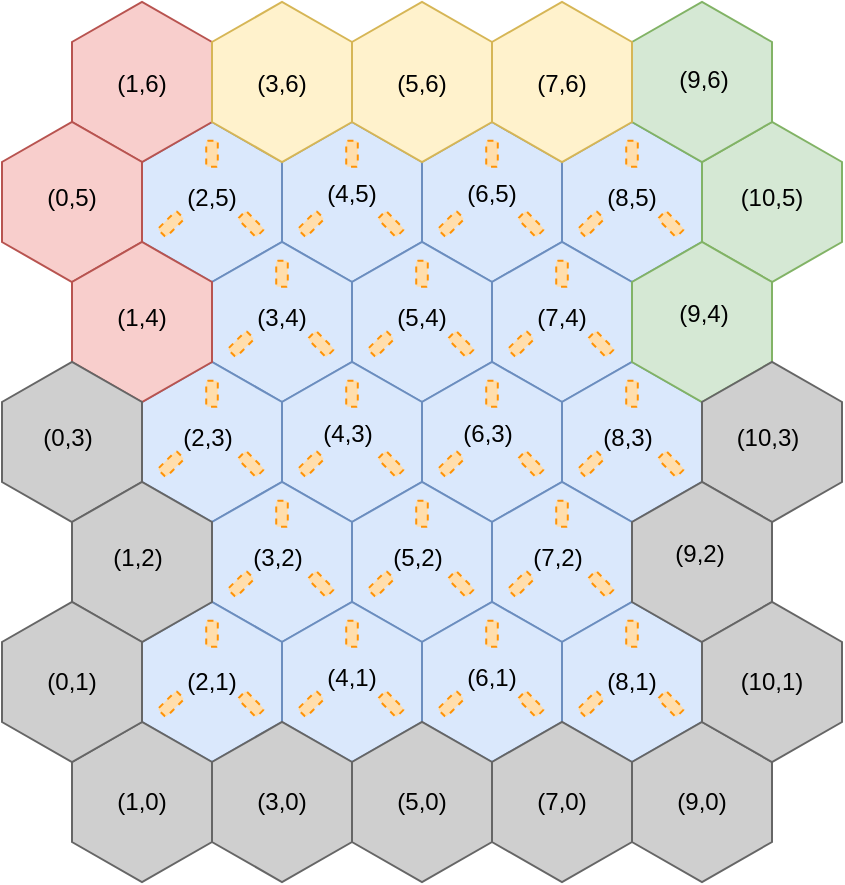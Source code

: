 <mxfile version="13.7.1" type="device"><diagram id="R4CaVhDqVrZ9xm3CPRki" name="Page-1"><mxGraphModel dx="2062" dy="1105" grid="1" gridSize="1" guides="1" tooltips="1" connect="1" arrows="1" fold="1" page="0" pageScale="1" pageWidth="850" pageHeight="1100" background="none" math="0" shadow="0"><root><mxCell id="0"/><mxCell id="yqmEuHCOolkLExOip4GS-48" value="Untitled Layer" style="" parent="0"/><mxCell id="yqmEuHCOolkLExOip4GS-106" value="" style="shape=hexagon;perimeter=hexagonPerimeter2;whiteSpace=wrap;html=1;fixedSize=1;rotation=-90;fillColor=#dae8fc;strokeColor=#6c8ebf;" parent="yqmEuHCOolkLExOip4GS-48" vertex="1"><mxGeometry x="260" y="360" width="80" height="70" as="geometry"/></mxCell><mxCell id="yqmEuHCOolkLExOip4GS-110" value="" style="rounded=1;whiteSpace=wrap;html=1;rotation=45;strokeColor=#FF9305;fillColor=#FFDEAD;dashed=1;" parent="yqmEuHCOolkLExOip4GS-48" vertex="1"><mxGeometry x="313" y="403.12" width="13" height="5.77" as="geometry"/></mxCell><mxCell id="yqmEuHCOolkLExOip4GS-113" value="" style="rounded=1;whiteSpace=wrap;html=1;rotation=90;strokeColor=#FF9305;fillColor=#FFDEAD;dashed=1;" parent="yqmEuHCOolkLExOip4GS-48" vertex="1"><mxGeometry x="293.5" y="368" width="13" height="5.77" as="geometry"/></mxCell><mxCell id="yqmEuHCOolkLExOip4GS-114" value="" style="rounded=1;whiteSpace=wrap;html=1;rotation=-45;strokeColor=#FF9305;fillColor=#FFDEAD;dashed=1;" parent="yqmEuHCOolkLExOip4GS-48" vertex="1"><mxGeometry x="273" y="403.12" width="13" height="5.77" as="geometry"/></mxCell><mxCell id="yqmEuHCOolkLExOip4GS-115" value="" style="shape=hexagon;perimeter=hexagonPerimeter2;whiteSpace=wrap;html=1;fixedSize=1;rotation=-90;fillColor=#dae8fc;strokeColor=#6c8ebf;" parent="yqmEuHCOolkLExOip4GS-48" vertex="1"><mxGeometry x="330" y="360" width="80" height="70" as="geometry"/></mxCell><mxCell id="yqmEuHCOolkLExOip4GS-116" value="" style="rounded=1;whiteSpace=wrap;html=1;rotation=45;strokeColor=#FF9305;fillColor=#FFDEAD;dashed=1;" parent="yqmEuHCOolkLExOip4GS-48" vertex="1"><mxGeometry x="383" y="403.12" width="13" height="5.77" as="geometry"/></mxCell><mxCell id="yqmEuHCOolkLExOip4GS-117" value="" style="rounded=1;whiteSpace=wrap;html=1;rotation=90;strokeColor=#FF9305;fillColor=#FFDEAD;dashed=1;" parent="yqmEuHCOolkLExOip4GS-48" vertex="1"><mxGeometry x="363.5" y="368" width="13" height="5.77" as="geometry"/></mxCell><mxCell id="yqmEuHCOolkLExOip4GS-118" value="" style="rounded=1;whiteSpace=wrap;html=1;rotation=-45;strokeColor=#FF9305;fillColor=#FFDEAD;dashed=1;" parent="yqmEuHCOolkLExOip4GS-48" vertex="1"><mxGeometry x="343" y="403.12" width="13" height="5.77" as="geometry"/></mxCell><mxCell id="yqmEuHCOolkLExOip4GS-119" value="" style="shape=hexagon;perimeter=hexagonPerimeter2;whiteSpace=wrap;html=1;fixedSize=1;rotation=-90;fillColor=#dae8fc;strokeColor=#6c8ebf;" parent="yqmEuHCOolkLExOip4GS-48" vertex="1"><mxGeometry x="400" y="360" width="80" height="70" as="geometry"/></mxCell><mxCell id="yqmEuHCOolkLExOip4GS-120" value="" style="rounded=1;whiteSpace=wrap;html=1;rotation=45;strokeColor=#FF9305;fillColor=#FFDEAD;dashed=1;" parent="yqmEuHCOolkLExOip4GS-48" vertex="1"><mxGeometry x="453" y="403.12" width="13" height="5.77" as="geometry"/></mxCell><mxCell id="yqmEuHCOolkLExOip4GS-121" value="" style="rounded=1;whiteSpace=wrap;html=1;rotation=90;strokeColor=#FF9305;fillColor=#FFDEAD;dashed=1;" parent="yqmEuHCOolkLExOip4GS-48" vertex="1"><mxGeometry x="433.5" y="368" width="13" height="5.77" as="geometry"/></mxCell><mxCell id="yqmEuHCOolkLExOip4GS-122" value="" style="rounded=1;whiteSpace=wrap;html=1;rotation=-45;strokeColor=#FF9305;fillColor=#FFDEAD;dashed=1;" parent="yqmEuHCOolkLExOip4GS-48" vertex="1"><mxGeometry x="413" y="403.12" width="13" height="5.77" as="geometry"/></mxCell><mxCell id="yqmEuHCOolkLExOip4GS-123" value="" style="shape=hexagon;perimeter=hexagonPerimeter2;whiteSpace=wrap;html=1;fixedSize=1;rotation=-90;fillColor=#dae8fc;strokeColor=#6c8ebf;" parent="yqmEuHCOolkLExOip4GS-48" vertex="1"><mxGeometry x="470" y="360" width="80" height="70" as="geometry"/></mxCell><mxCell id="yqmEuHCOolkLExOip4GS-124" value="" style="rounded=1;whiteSpace=wrap;html=1;rotation=45;strokeColor=#FF9305;fillColor=#FFDEAD;dashed=1;" parent="yqmEuHCOolkLExOip4GS-48" vertex="1"><mxGeometry x="523" y="403.12" width="13" height="5.77" as="geometry"/></mxCell><mxCell id="yqmEuHCOolkLExOip4GS-125" value="" style="rounded=1;whiteSpace=wrap;html=1;rotation=90;strokeColor=#FF9305;fillColor=#FFDEAD;dashed=1;" parent="yqmEuHCOolkLExOip4GS-48" vertex="1"><mxGeometry x="503.5" y="368" width="13" height="5.77" as="geometry"/></mxCell><mxCell id="yqmEuHCOolkLExOip4GS-126" value="" style="rounded=1;whiteSpace=wrap;html=1;rotation=-45;strokeColor=#FF9305;fillColor=#FFDEAD;dashed=1;" parent="yqmEuHCOolkLExOip4GS-48" vertex="1"><mxGeometry x="483" y="403.12" width="13" height="5.77" as="geometry"/></mxCell><mxCell id="yqmEuHCOolkLExOip4GS-127" value="" style="shape=hexagon;perimeter=hexagonPerimeter2;whiteSpace=wrap;html=1;fixedSize=1;rotation=-90;fillColor=#dae8fc;strokeColor=#6c8ebf;" parent="yqmEuHCOolkLExOip4GS-48" vertex="1"><mxGeometry x="295" y="420" width="80" height="70" as="geometry"/></mxCell><mxCell id="yqmEuHCOolkLExOip4GS-128" value="" style="rounded=1;whiteSpace=wrap;html=1;rotation=45;strokeColor=#FF9305;fillColor=#FFDEAD;dashed=1;" parent="yqmEuHCOolkLExOip4GS-48" vertex="1"><mxGeometry x="348" y="463.12" width="13" height="5.77" as="geometry"/></mxCell><mxCell id="yqmEuHCOolkLExOip4GS-129" value="" style="rounded=1;whiteSpace=wrap;html=1;rotation=90;strokeColor=#FF9305;fillColor=#FFDEAD;dashed=1;" parent="yqmEuHCOolkLExOip4GS-48" vertex="1"><mxGeometry x="328.5" y="428" width="13" height="5.77" as="geometry"/></mxCell><mxCell id="yqmEuHCOolkLExOip4GS-130" value="" style="rounded=1;whiteSpace=wrap;html=1;rotation=-45;strokeColor=#FF9305;fillColor=#FFDEAD;dashed=1;" parent="yqmEuHCOolkLExOip4GS-48" vertex="1"><mxGeometry x="308" y="463.12" width="13" height="5.77" as="geometry"/></mxCell><mxCell id="yqmEuHCOolkLExOip4GS-131" value="" style="shape=hexagon;perimeter=hexagonPerimeter2;whiteSpace=wrap;html=1;fixedSize=1;rotation=-90;fillColor=#dae8fc;strokeColor=#6c8ebf;" parent="yqmEuHCOolkLExOip4GS-48" vertex="1"><mxGeometry x="365" y="420" width="80" height="70" as="geometry"/></mxCell><mxCell id="yqmEuHCOolkLExOip4GS-132" value="" style="rounded=1;whiteSpace=wrap;html=1;rotation=45;strokeColor=#FF9305;fillColor=#FFDEAD;dashed=1;" parent="yqmEuHCOolkLExOip4GS-48" vertex="1"><mxGeometry x="418" y="463.12" width="13" height="5.77" as="geometry"/></mxCell><mxCell id="yqmEuHCOolkLExOip4GS-133" value="" style="rounded=1;whiteSpace=wrap;html=1;rotation=90;strokeColor=#FF9305;fillColor=#FFDEAD;dashed=1;" parent="yqmEuHCOolkLExOip4GS-48" vertex="1"><mxGeometry x="398.5" y="428" width="13" height="5.77" as="geometry"/></mxCell><mxCell id="yqmEuHCOolkLExOip4GS-134" value="" style="rounded=1;whiteSpace=wrap;html=1;rotation=-45;strokeColor=#FF9305;fillColor=#FFDEAD;dashed=1;" parent="yqmEuHCOolkLExOip4GS-48" vertex="1"><mxGeometry x="378" y="463.12" width="13" height="5.77" as="geometry"/></mxCell><mxCell id="yqmEuHCOolkLExOip4GS-135" value="" style="shape=hexagon;perimeter=hexagonPerimeter2;whiteSpace=wrap;html=1;fixedSize=1;rotation=-90;fillColor=#dae8fc;strokeColor=#6c8ebf;" parent="yqmEuHCOolkLExOip4GS-48" vertex="1"><mxGeometry x="435" y="420" width="80" height="70" as="geometry"/></mxCell><mxCell id="yqmEuHCOolkLExOip4GS-136" value="" style="rounded=1;whiteSpace=wrap;html=1;rotation=45;strokeColor=#FF9305;fillColor=#FFDEAD;dashed=1;" parent="yqmEuHCOolkLExOip4GS-48" vertex="1"><mxGeometry x="488" y="463.12" width="13" height="5.77" as="geometry"/></mxCell><mxCell id="yqmEuHCOolkLExOip4GS-137" value="" style="rounded=1;whiteSpace=wrap;html=1;rotation=90;strokeColor=#FF9305;fillColor=#FFDEAD;dashed=1;" parent="yqmEuHCOolkLExOip4GS-48" vertex="1"><mxGeometry x="468.5" y="428" width="13" height="5.77" as="geometry"/></mxCell><mxCell id="yqmEuHCOolkLExOip4GS-138" value="" style="rounded=1;whiteSpace=wrap;html=1;rotation=-45;strokeColor=#FF9305;fillColor=#FFDEAD;dashed=1;" parent="yqmEuHCOolkLExOip4GS-48" vertex="1"><mxGeometry x="448" y="463.12" width="13" height="5.77" as="geometry"/></mxCell><mxCell id="yqmEuHCOolkLExOip4GS-139" value="" style="shape=hexagon;perimeter=hexagonPerimeter2;whiteSpace=wrap;html=1;fixedSize=1;rotation=-90;fillColor=#dae8fc;strokeColor=#6c8ebf;" parent="yqmEuHCOolkLExOip4GS-48" vertex="1"><mxGeometry x="260" y="480" width="80" height="70" as="geometry"/></mxCell><mxCell id="yqmEuHCOolkLExOip4GS-140" value="" style="rounded=1;whiteSpace=wrap;html=1;rotation=45;strokeColor=#FF9305;fillColor=#FFDEAD;dashed=1;" parent="yqmEuHCOolkLExOip4GS-48" vertex="1"><mxGeometry x="313" y="523.12" width="13" height="5.77" as="geometry"/></mxCell><mxCell id="yqmEuHCOolkLExOip4GS-141" value="" style="rounded=1;whiteSpace=wrap;html=1;rotation=90;strokeColor=#FF9305;fillColor=#FFDEAD;dashed=1;" parent="yqmEuHCOolkLExOip4GS-48" vertex="1"><mxGeometry x="293.5" y="488" width="13" height="5.77" as="geometry"/></mxCell><mxCell id="yqmEuHCOolkLExOip4GS-142" value="" style="rounded=1;whiteSpace=wrap;html=1;rotation=-45;strokeColor=#FF9305;fillColor=#FFDEAD;dashed=1;" parent="yqmEuHCOolkLExOip4GS-48" vertex="1"><mxGeometry x="273" y="523.12" width="13" height="5.77" as="geometry"/></mxCell><mxCell id="yqmEuHCOolkLExOip4GS-143" value="" style="shape=hexagon;perimeter=hexagonPerimeter2;whiteSpace=wrap;html=1;fixedSize=1;rotation=-90;fillColor=#dae8fc;strokeColor=#6c8ebf;" parent="yqmEuHCOolkLExOip4GS-48" vertex="1"><mxGeometry x="330" y="480" width="80" height="70" as="geometry"/></mxCell><mxCell id="yqmEuHCOolkLExOip4GS-144" value="" style="rounded=1;whiteSpace=wrap;html=1;rotation=45;strokeColor=#FF9305;fillColor=#FFDEAD;dashed=1;" parent="yqmEuHCOolkLExOip4GS-48" vertex="1"><mxGeometry x="383" y="523.12" width="13" height="5.77" as="geometry"/></mxCell><mxCell id="yqmEuHCOolkLExOip4GS-145" value="" style="rounded=1;whiteSpace=wrap;html=1;rotation=90;strokeColor=#FF9305;fillColor=#FFDEAD;dashed=1;" parent="yqmEuHCOolkLExOip4GS-48" vertex="1"><mxGeometry x="363.5" y="488" width="13" height="5.77" as="geometry"/></mxCell><mxCell id="yqmEuHCOolkLExOip4GS-146" value="" style="rounded=1;whiteSpace=wrap;html=1;rotation=-45;strokeColor=#FF9305;fillColor=#FFDEAD;dashed=1;" parent="yqmEuHCOolkLExOip4GS-48" vertex="1"><mxGeometry x="343" y="523.12" width="13" height="5.77" as="geometry"/></mxCell><mxCell id="yqmEuHCOolkLExOip4GS-147" value="" style="shape=hexagon;perimeter=hexagonPerimeter2;whiteSpace=wrap;html=1;fixedSize=1;rotation=-90;fillColor=#dae8fc;strokeColor=#6c8ebf;" parent="yqmEuHCOolkLExOip4GS-48" vertex="1"><mxGeometry x="400" y="480" width="80" height="70" as="geometry"/></mxCell><mxCell id="yqmEuHCOolkLExOip4GS-148" value="" style="rounded=1;whiteSpace=wrap;html=1;rotation=45;strokeColor=#FF9305;fillColor=#FFDEAD;dashed=1;" parent="yqmEuHCOolkLExOip4GS-48" vertex="1"><mxGeometry x="453" y="523.12" width="13" height="5.77" as="geometry"/></mxCell><mxCell id="yqmEuHCOolkLExOip4GS-149" value="" style="rounded=1;whiteSpace=wrap;html=1;rotation=90;strokeColor=#FF9305;fillColor=#FFDEAD;dashed=1;" parent="yqmEuHCOolkLExOip4GS-48" vertex="1"><mxGeometry x="433.5" y="488" width="13" height="5.77" as="geometry"/></mxCell><mxCell id="yqmEuHCOolkLExOip4GS-150" value="" style="rounded=1;whiteSpace=wrap;html=1;rotation=-45;strokeColor=#FF9305;fillColor=#FFDEAD;dashed=1;" parent="yqmEuHCOolkLExOip4GS-48" vertex="1"><mxGeometry x="413" y="523.12" width="13" height="5.77" as="geometry"/></mxCell><mxCell id="yqmEuHCOolkLExOip4GS-151" value="" style="shape=hexagon;perimeter=hexagonPerimeter2;whiteSpace=wrap;html=1;fixedSize=1;rotation=-90;fillColor=#dae8fc;strokeColor=#6c8ebf;" parent="yqmEuHCOolkLExOip4GS-48" vertex="1"><mxGeometry x="470" y="480" width="80" height="70" as="geometry"/></mxCell><mxCell id="yqmEuHCOolkLExOip4GS-152" value="" style="rounded=1;whiteSpace=wrap;html=1;rotation=45;strokeColor=#FF9305;fillColor=#FFDEAD;dashed=1;" parent="yqmEuHCOolkLExOip4GS-48" vertex="1"><mxGeometry x="523" y="523.12" width="13" height="5.77" as="geometry"/></mxCell><mxCell id="yqmEuHCOolkLExOip4GS-153" value="" style="rounded=1;whiteSpace=wrap;html=1;rotation=90;strokeColor=#FF9305;fillColor=#FFDEAD;dashed=1;" parent="yqmEuHCOolkLExOip4GS-48" vertex="1"><mxGeometry x="503.5" y="488" width="13" height="5.77" as="geometry"/></mxCell><mxCell id="yqmEuHCOolkLExOip4GS-154" value="" style="rounded=1;whiteSpace=wrap;html=1;rotation=-45;strokeColor=#FF9305;fillColor=#FFDEAD;dashed=1;" parent="yqmEuHCOolkLExOip4GS-48" vertex="1"><mxGeometry x="483" y="523.12" width="13" height="5.77" as="geometry"/></mxCell><mxCell id="yqmEuHCOolkLExOip4GS-155" value="" style="shape=hexagon;perimeter=hexagonPerimeter2;whiteSpace=wrap;html=1;fixedSize=1;rotation=-90;fillColor=#dae8fc;strokeColor=#6c8ebf;" parent="yqmEuHCOolkLExOip4GS-48" vertex="1"><mxGeometry x="295" y="540" width="80" height="70" as="geometry"/></mxCell><mxCell id="yqmEuHCOolkLExOip4GS-156" value="" style="rounded=1;whiteSpace=wrap;html=1;rotation=45;strokeColor=#FF9305;fillColor=#FFDEAD;dashed=1;" parent="yqmEuHCOolkLExOip4GS-48" vertex="1"><mxGeometry x="348" y="583.12" width="13" height="5.77" as="geometry"/></mxCell><mxCell id="yqmEuHCOolkLExOip4GS-157" value="" style="rounded=1;whiteSpace=wrap;html=1;rotation=90;strokeColor=#FF9305;fillColor=#FFDEAD;dashed=1;" parent="yqmEuHCOolkLExOip4GS-48" vertex="1"><mxGeometry x="328.5" y="548" width="13" height="5.77" as="geometry"/></mxCell><mxCell id="yqmEuHCOolkLExOip4GS-158" value="" style="rounded=1;whiteSpace=wrap;html=1;rotation=-45;strokeColor=#FF9305;fillColor=#FFDEAD;dashed=1;" parent="yqmEuHCOolkLExOip4GS-48" vertex="1"><mxGeometry x="308" y="583.12" width="13" height="5.77" as="geometry"/></mxCell><mxCell id="yqmEuHCOolkLExOip4GS-159" value="" style="shape=hexagon;perimeter=hexagonPerimeter2;whiteSpace=wrap;html=1;fixedSize=1;rotation=-90;fillColor=#dae8fc;strokeColor=#6c8ebf;" parent="yqmEuHCOolkLExOip4GS-48" vertex="1"><mxGeometry x="365" y="540" width="80" height="70" as="geometry"/></mxCell><mxCell id="yqmEuHCOolkLExOip4GS-160" value="" style="rounded=1;whiteSpace=wrap;html=1;rotation=45;strokeColor=#FF9305;fillColor=#FFDEAD;dashed=1;" parent="yqmEuHCOolkLExOip4GS-48" vertex="1"><mxGeometry x="418" y="583.12" width="13" height="5.77" as="geometry"/></mxCell><mxCell id="yqmEuHCOolkLExOip4GS-161" value="" style="rounded=1;whiteSpace=wrap;html=1;rotation=90;strokeColor=#FF9305;fillColor=#FFDEAD;dashed=1;" parent="yqmEuHCOolkLExOip4GS-48" vertex="1"><mxGeometry x="398.5" y="548" width="13" height="5.77" as="geometry"/></mxCell><mxCell id="yqmEuHCOolkLExOip4GS-162" value="" style="rounded=1;whiteSpace=wrap;html=1;rotation=-45;strokeColor=#FF9305;fillColor=#FFDEAD;dashed=1;" parent="yqmEuHCOolkLExOip4GS-48" vertex="1"><mxGeometry x="378" y="583.12" width="13" height="5.77" as="geometry"/></mxCell><mxCell id="yqmEuHCOolkLExOip4GS-163" value="" style="shape=hexagon;perimeter=hexagonPerimeter2;whiteSpace=wrap;html=1;fixedSize=1;rotation=-90;fillColor=#dae8fc;strokeColor=#6c8ebf;" parent="yqmEuHCOolkLExOip4GS-48" vertex="1"><mxGeometry x="435" y="540" width="80" height="70" as="geometry"/></mxCell><mxCell id="yqmEuHCOolkLExOip4GS-164" value="" style="rounded=1;whiteSpace=wrap;html=1;rotation=45;strokeColor=#FF9305;fillColor=#FFDEAD;dashed=1;" parent="yqmEuHCOolkLExOip4GS-48" vertex="1"><mxGeometry x="488" y="583.12" width="13" height="5.77" as="geometry"/></mxCell><mxCell id="yqmEuHCOolkLExOip4GS-165" value="" style="rounded=1;whiteSpace=wrap;html=1;rotation=90;strokeColor=#FF9305;fillColor=#FFDEAD;dashed=1;" parent="yqmEuHCOolkLExOip4GS-48" vertex="1"><mxGeometry x="468.5" y="548" width="13" height="5.77" as="geometry"/></mxCell><mxCell id="yqmEuHCOolkLExOip4GS-166" value="" style="rounded=1;whiteSpace=wrap;html=1;rotation=-45;strokeColor=#FF9305;fillColor=#FFDEAD;dashed=1;" parent="yqmEuHCOolkLExOip4GS-48" vertex="1"><mxGeometry x="448" y="583.12" width="13" height="5.77" as="geometry"/></mxCell><mxCell id="yqmEuHCOolkLExOip4GS-167" value="" style="shape=hexagon;perimeter=hexagonPerimeter2;whiteSpace=wrap;html=1;fixedSize=1;rotation=-90;fillColor=#dae8fc;strokeColor=#6c8ebf;" parent="yqmEuHCOolkLExOip4GS-48" vertex="1"><mxGeometry x="260" y="600" width="80" height="70" as="geometry"/></mxCell><mxCell id="yqmEuHCOolkLExOip4GS-168" value="" style="rounded=1;whiteSpace=wrap;html=1;rotation=45;strokeColor=#FF9305;fillColor=#FFDEAD;dashed=1;" parent="yqmEuHCOolkLExOip4GS-48" vertex="1"><mxGeometry x="313" y="643.12" width="13" height="5.77" as="geometry"/></mxCell><mxCell id="yqmEuHCOolkLExOip4GS-169" value="" style="rounded=1;whiteSpace=wrap;html=1;rotation=90;strokeColor=#FF9305;fillColor=#FFDEAD;dashed=1;" parent="yqmEuHCOolkLExOip4GS-48" vertex="1"><mxGeometry x="293.5" y="608" width="13" height="5.77" as="geometry"/></mxCell><mxCell id="yqmEuHCOolkLExOip4GS-170" value="" style="rounded=1;whiteSpace=wrap;html=1;rotation=-45;strokeColor=#FF9305;fillColor=#FFDEAD;dashed=1;" parent="yqmEuHCOolkLExOip4GS-48" vertex="1"><mxGeometry x="273" y="643.12" width="13" height="5.77" as="geometry"/></mxCell><mxCell id="yqmEuHCOolkLExOip4GS-171" value="" style="shape=hexagon;perimeter=hexagonPerimeter2;whiteSpace=wrap;html=1;fixedSize=1;rotation=-90;fillColor=#dae8fc;strokeColor=#6c8ebf;" parent="yqmEuHCOolkLExOip4GS-48" vertex="1"><mxGeometry x="330" y="600" width="80" height="70" as="geometry"/></mxCell><mxCell id="yqmEuHCOolkLExOip4GS-172" value="" style="rounded=1;whiteSpace=wrap;html=1;rotation=45;strokeColor=#FF9305;fillColor=#FFDEAD;dashed=1;" parent="yqmEuHCOolkLExOip4GS-48" vertex="1"><mxGeometry x="383" y="643.12" width="13" height="5.77" as="geometry"/></mxCell><mxCell id="yqmEuHCOolkLExOip4GS-173" value="" style="rounded=1;whiteSpace=wrap;html=1;rotation=90;strokeColor=#FF9305;fillColor=#FFDEAD;dashed=1;" parent="yqmEuHCOolkLExOip4GS-48" vertex="1"><mxGeometry x="363.5" y="608" width="13" height="5.77" as="geometry"/></mxCell><mxCell id="yqmEuHCOolkLExOip4GS-174" value="" style="rounded=1;whiteSpace=wrap;html=1;rotation=-45;strokeColor=#FF9305;fillColor=#FFDEAD;dashed=1;" parent="yqmEuHCOolkLExOip4GS-48" vertex="1"><mxGeometry x="343" y="643.12" width="13" height="5.77" as="geometry"/></mxCell><mxCell id="yqmEuHCOolkLExOip4GS-175" value="" style="shape=hexagon;perimeter=hexagonPerimeter2;whiteSpace=wrap;html=1;fixedSize=1;rotation=-90;fillColor=#dae8fc;strokeColor=#6c8ebf;" parent="yqmEuHCOolkLExOip4GS-48" vertex="1"><mxGeometry x="400" y="600" width="80" height="70" as="geometry"/></mxCell><mxCell id="yqmEuHCOolkLExOip4GS-176" value="" style="rounded=1;whiteSpace=wrap;html=1;rotation=45;strokeColor=#FF9305;fillColor=#FFDEAD;dashed=1;" parent="yqmEuHCOolkLExOip4GS-48" vertex="1"><mxGeometry x="453" y="643.12" width="13" height="5.77" as="geometry"/></mxCell><mxCell id="yqmEuHCOolkLExOip4GS-177" value="" style="rounded=1;whiteSpace=wrap;html=1;rotation=90;strokeColor=#FF9305;fillColor=#FFDEAD;dashed=1;" parent="yqmEuHCOolkLExOip4GS-48" vertex="1"><mxGeometry x="433.5" y="608" width="13" height="5.77" as="geometry"/></mxCell><mxCell id="yqmEuHCOolkLExOip4GS-178" value="" style="rounded=1;whiteSpace=wrap;html=1;rotation=-45;strokeColor=#FF9305;fillColor=#FFDEAD;dashed=1;" parent="yqmEuHCOolkLExOip4GS-48" vertex="1"><mxGeometry x="413" y="643.12" width="13" height="5.77" as="geometry"/></mxCell><mxCell id="yqmEuHCOolkLExOip4GS-179" value="" style="shape=hexagon;perimeter=hexagonPerimeter2;whiteSpace=wrap;html=1;fixedSize=1;rotation=-90;fillColor=#dae8fc;strokeColor=#6c8ebf;" parent="yqmEuHCOolkLExOip4GS-48" vertex="1"><mxGeometry x="470" y="600" width="80" height="70" as="geometry"/></mxCell><mxCell id="yqmEuHCOolkLExOip4GS-180" value="" style="rounded=1;whiteSpace=wrap;html=1;rotation=45;strokeColor=#FF9305;fillColor=#FFDEAD;dashed=1;" parent="yqmEuHCOolkLExOip4GS-48" vertex="1"><mxGeometry x="523" y="643.12" width="13" height="5.77" as="geometry"/></mxCell><mxCell id="yqmEuHCOolkLExOip4GS-181" value="" style="rounded=1;whiteSpace=wrap;html=1;rotation=90;strokeColor=#FF9305;fillColor=#FFDEAD;dashed=1;" parent="yqmEuHCOolkLExOip4GS-48" vertex="1"><mxGeometry x="503.5" y="608" width="13" height="5.77" as="geometry"/></mxCell><mxCell id="yqmEuHCOolkLExOip4GS-182" value="" style="rounded=1;whiteSpace=wrap;html=1;rotation=-45;strokeColor=#FF9305;fillColor=#FFDEAD;dashed=1;" parent="yqmEuHCOolkLExOip4GS-48" vertex="1"><mxGeometry x="483" y="643.12" width="13" height="5.77" as="geometry"/></mxCell><mxCell id="HSDM9WZSf84Ga0LxTjKY-54" value="" style="shape=hexagon;perimeter=hexagonPerimeter2;whiteSpace=wrap;html=1;fixedSize=1;rotation=-90;fillColor=#f8cecc;strokeColor=#b85450;" parent="yqmEuHCOolkLExOip4GS-48" vertex="1"><mxGeometry x="225" y="300" width="80" height="70" as="geometry"/></mxCell><mxCell id="HSDM9WZSf84Ga0LxTjKY-55" value="" style="shape=hexagon;perimeter=hexagonPerimeter2;whiteSpace=wrap;html=1;fixedSize=1;rotation=-90;fillColor=#fff2cc;strokeColor=#d6b656;" parent="yqmEuHCOolkLExOip4GS-48" vertex="1"><mxGeometry x="295" y="300" width="80" height="70" as="geometry"/></mxCell><mxCell id="HSDM9WZSf84Ga0LxTjKY-56" value="" style="shape=hexagon;perimeter=hexagonPerimeter2;whiteSpace=wrap;html=1;fixedSize=1;rotation=-90;fillColor=#fff2cc;strokeColor=#d6b656;" parent="yqmEuHCOolkLExOip4GS-48" vertex="1"><mxGeometry x="365" y="300" width="80" height="70" as="geometry"/></mxCell><mxCell id="HSDM9WZSf84Ga0LxTjKY-64" value="" style="shape=hexagon;perimeter=hexagonPerimeter2;whiteSpace=wrap;html=1;fixedSize=1;rotation=-90;strokeColor=#666666;fontColor=#333333;fillColor=#CFCFCF;" parent="yqmEuHCOolkLExOip4GS-48" vertex="1"><mxGeometry x="225" y="660" width="80" height="70" as="geometry"/></mxCell><mxCell id="HSDM9WZSf84Ga0LxTjKY-65" value="" style="shape=hexagon;perimeter=hexagonPerimeter2;whiteSpace=wrap;html=1;fixedSize=1;rotation=-90;strokeColor=#666666;fontColor=#333333;fillColor=#CFCFCF;" parent="yqmEuHCOolkLExOip4GS-48" vertex="1"><mxGeometry x="295" y="660" width="80" height="70" as="geometry"/></mxCell><mxCell id="HSDM9WZSf84Ga0LxTjKY-66" value="" style="shape=hexagon;perimeter=hexagonPerimeter2;whiteSpace=wrap;html=1;fixedSize=1;rotation=-90;strokeColor=#666666;fontColor=#333333;fillColor=#CFCFCF;" parent="yqmEuHCOolkLExOip4GS-48" vertex="1"><mxGeometry x="365" y="660" width="80" height="70" as="geometry"/></mxCell><mxCell id="HSDM9WZSf84Ga0LxTjKY-67" value="" style="shape=hexagon;perimeter=hexagonPerimeter2;whiteSpace=wrap;html=1;fixedSize=1;rotation=-90;strokeColor=#666666;fontColor=#333333;fillColor=#CFCFCF;" parent="yqmEuHCOolkLExOip4GS-48" vertex="1"><mxGeometry x="435" y="660" width="80" height="70" as="geometry"/></mxCell><mxCell id="HSDM9WZSf84Ga0LxTjKY-68" value="" style="shape=hexagon;perimeter=hexagonPerimeter2;whiteSpace=wrap;html=1;fixedSize=1;rotation=-90;strokeColor=#666666;fontColor=#333333;fillColor=#CFCFCF;" parent="yqmEuHCOolkLExOip4GS-48" vertex="1"><mxGeometry x="505" y="660" width="80" height="70" as="geometry"/></mxCell><mxCell id="HSDM9WZSf84Ga0LxTjKY-74" value="" style="shape=hexagon;perimeter=hexagonPerimeter2;whiteSpace=wrap;html=1;fixedSize=1;rotation=-90;fillColor=#f8cecc;strokeColor=#b85450;" parent="yqmEuHCOolkLExOip4GS-48" vertex="1"><mxGeometry x="190" y="360" width="80" height="70" as="geometry"/></mxCell><mxCell id="HSDM9WZSf84Ga0LxTjKY-75" value="" style="shape=hexagon;perimeter=hexagonPerimeter2;whiteSpace=wrap;html=1;fixedSize=1;rotation=-90;fillColor=#f8cecc;strokeColor=#b85450;" parent="yqmEuHCOolkLExOip4GS-48" vertex="1"><mxGeometry x="225" y="420" width="80" height="70" as="geometry"/></mxCell><mxCell id="HSDM9WZSf84Ga0LxTjKY-76" value="" style="shape=hexagon;perimeter=hexagonPerimeter2;whiteSpace=wrap;html=1;fixedSize=1;rotation=-90;strokeColor=#666666;fontColor=#333333;fillColor=#CFCFCF;" parent="yqmEuHCOolkLExOip4GS-48" vertex="1"><mxGeometry x="190" y="480" width="80" height="70" as="geometry"/></mxCell><mxCell id="HSDM9WZSf84Ga0LxTjKY-77" value="" style="shape=hexagon;perimeter=hexagonPerimeter2;whiteSpace=wrap;html=1;fixedSize=1;rotation=-90;strokeColor=#666666;fontColor=#333333;fillColor=#CFCFCF;" parent="yqmEuHCOolkLExOip4GS-48" vertex="1"><mxGeometry x="225" y="540" width="80" height="70" as="geometry"/></mxCell><mxCell id="HSDM9WZSf84Ga0LxTjKY-78" value="" style="shape=hexagon;perimeter=hexagonPerimeter2;whiteSpace=wrap;html=1;fixedSize=1;rotation=-90;strokeColor=#666666;fontColor=#333333;fillColor=#CFCFCF;" parent="yqmEuHCOolkLExOip4GS-48" vertex="1"><mxGeometry x="190" y="600" width="80" height="70" as="geometry"/></mxCell><mxCell id="HSDM9WZSf84Ga0LxTjKY-80" value="(0,1)" style="text;html=1;strokeColor=none;fillColor=none;align=center;verticalAlign=middle;whiteSpace=wrap;rounded=0;" parent="yqmEuHCOolkLExOip4GS-48" vertex="1"><mxGeometry x="210" y="625" width="40" height="20" as="geometry"/></mxCell><mxCell id="HSDM9WZSf84Ga0LxTjKY-81" value="(1,0)" style="text;html=1;strokeColor=none;fillColor=none;align=center;verticalAlign=middle;whiteSpace=wrap;rounded=0;" parent="yqmEuHCOolkLExOip4GS-48" vertex="1"><mxGeometry x="245" y="685" width="40" height="20" as="geometry"/></mxCell><mxCell id="HSDM9WZSf84Ga0LxTjKY-82" value="(2,1)" style="text;html=1;strokeColor=none;fillColor=none;align=center;verticalAlign=middle;whiteSpace=wrap;rounded=0;" parent="yqmEuHCOolkLExOip4GS-48" vertex="1"><mxGeometry x="280" y="625" width="40" height="20" as="geometry"/></mxCell><mxCell id="HSDM9WZSf84Ga0LxTjKY-83" value="(3,0)" style="text;html=1;strokeColor=none;fillColor=none;align=center;verticalAlign=middle;whiteSpace=wrap;rounded=0;" parent="yqmEuHCOolkLExOip4GS-48" vertex="1"><mxGeometry x="315" y="685" width="40" height="20" as="geometry"/></mxCell><mxCell id="HSDM9WZSf84Ga0LxTjKY-84" value="(4,1)" style="text;html=1;strokeColor=none;fillColor=none;align=center;verticalAlign=middle;whiteSpace=wrap;rounded=0;" parent="yqmEuHCOolkLExOip4GS-48" vertex="1"><mxGeometry x="350" y="623.12" width="40" height="20" as="geometry"/></mxCell><mxCell id="HSDM9WZSf84Ga0LxTjKY-85" value="(5,0)" style="text;html=1;strokeColor=none;fillColor=none;align=center;verticalAlign=middle;whiteSpace=wrap;rounded=0;" parent="yqmEuHCOolkLExOip4GS-48" vertex="1"><mxGeometry x="385" y="685" width="40" height="20" as="geometry"/></mxCell><mxCell id="HSDM9WZSf84Ga0LxTjKY-86" value="(6,1)" style="text;html=1;strokeColor=none;fillColor=none;align=center;verticalAlign=middle;whiteSpace=wrap;rounded=0;" parent="yqmEuHCOolkLExOip4GS-48" vertex="1"><mxGeometry x="420" y="623.12" width="40" height="20" as="geometry"/></mxCell><mxCell id="HSDM9WZSf84Ga0LxTjKY-87" value="(7,0)" style="text;html=1;strokeColor=none;fillColor=none;align=center;verticalAlign=middle;whiteSpace=wrap;rounded=0;" parent="yqmEuHCOolkLExOip4GS-48" vertex="1"><mxGeometry x="455" y="685" width="40" height="20" as="geometry"/></mxCell><mxCell id="HSDM9WZSf84Ga0LxTjKY-88" value="(8,1)" style="text;html=1;strokeColor=none;fillColor=none;align=center;verticalAlign=middle;whiteSpace=wrap;rounded=0;" parent="yqmEuHCOolkLExOip4GS-48" vertex="1"><mxGeometry x="490" y="625" width="40" height="20" as="geometry"/></mxCell><mxCell id="HSDM9WZSf84Ga0LxTjKY-89" value="(9,0)" style="text;html=1;strokeColor=none;fillColor=none;align=center;verticalAlign=middle;whiteSpace=wrap;rounded=0;" parent="yqmEuHCOolkLExOip4GS-48" vertex="1"><mxGeometry x="525" y="685" width="40" height="20" as="geometry"/></mxCell><mxCell id="HSDM9WZSf84Ga0LxTjKY-91" value="(0,3)" style="text;html=1;strokeColor=none;fillColor=none;align=center;verticalAlign=middle;whiteSpace=wrap;rounded=0;" parent="yqmEuHCOolkLExOip4GS-48" vertex="1"><mxGeometry x="208" y="503.12" width="40" height="20" as="geometry"/></mxCell><mxCell id="HSDM9WZSf84Ga0LxTjKY-92" value="(1,2)" style="text;html=1;strokeColor=none;fillColor=none;align=center;verticalAlign=middle;whiteSpace=wrap;rounded=0;" parent="yqmEuHCOolkLExOip4GS-48" vertex="1"><mxGeometry x="243" y="563.12" width="40" height="20" as="geometry"/></mxCell><mxCell id="HSDM9WZSf84Ga0LxTjKY-93" value="(2,3)" style="text;html=1;strokeColor=none;fillColor=none;align=center;verticalAlign=middle;whiteSpace=wrap;rounded=0;" parent="yqmEuHCOolkLExOip4GS-48" vertex="1"><mxGeometry x="278" y="503.12" width="40" height="20" as="geometry"/></mxCell><mxCell id="HSDM9WZSf84Ga0LxTjKY-94" value="(3,2)" style="text;html=1;strokeColor=none;fillColor=none;align=center;verticalAlign=middle;whiteSpace=wrap;rounded=0;" parent="yqmEuHCOolkLExOip4GS-48" vertex="1"><mxGeometry x="313" y="563.12" width="40" height="20" as="geometry"/></mxCell><mxCell id="HSDM9WZSf84Ga0LxTjKY-95" value="(4,3)" style="text;html=1;strokeColor=none;fillColor=none;align=center;verticalAlign=middle;whiteSpace=wrap;rounded=0;" parent="yqmEuHCOolkLExOip4GS-48" vertex="1"><mxGeometry x="348" y="501.24" width="40" height="20" as="geometry"/></mxCell><mxCell id="HSDM9WZSf84Ga0LxTjKY-96" value="(5,2)" style="text;html=1;strokeColor=none;fillColor=none;align=center;verticalAlign=middle;whiteSpace=wrap;rounded=0;" parent="yqmEuHCOolkLExOip4GS-48" vertex="1"><mxGeometry x="383" y="563.12" width="40" height="20" as="geometry"/></mxCell><mxCell id="HSDM9WZSf84Ga0LxTjKY-97" value="(6,3)" style="text;html=1;strokeColor=none;fillColor=none;align=center;verticalAlign=middle;whiteSpace=wrap;rounded=0;" parent="yqmEuHCOolkLExOip4GS-48" vertex="1"><mxGeometry x="418" y="501.24" width="40" height="20" as="geometry"/></mxCell><mxCell id="HSDM9WZSf84Ga0LxTjKY-98" value="(7,2)" style="text;html=1;strokeColor=none;fillColor=none;align=center;verticalAlign=middle;whiteSpace=wrap;rounded=0;" parent="yqmEuHCOolkLExOip4GS-48" vertex="1"><mxGeometry x="453" y="563.12" width="40" height="20" as="geometry"/></mxCell><mxCell id="HSDM9WZSf84Ga0LxTjKY-99" value="(8,3)" style="text;html=1;strokeColor=none;fillColor=none;align=center;verticalAlign=middle;whiteSpace=wrap;rounded=0;" parent="yqmEuHCOolkLExOip4GS-48" vertex="1"><mxGeometry x="488" y="503.12" width="40" height="20" as="geometry"/></mxCell><mxCell id="HSDM9WZSf84Ga0LxTjKY-102" value="" style="shape=hexagon;perimeter=hexagonPerimeter2;whiteSpace=wrap;html=1;fixedSize=1;rotation=-90;fillColor=#d5e8d4;strokeColor=#82b366;" parent="yqmEuHCOolkLExOip4GS-48" vertex="1"><mxGeometry x="540" y="360" width="80" height="70" as="geometry"/></mxCell><mxCell id="HSDM9WZSf84Ga0LxTjKY-103" value="" style="shape=hexagon;perimeter=hexagonPerimeter2;whiteSpace=wrap;html=1;fixedSize=1;rotation=-90;fillColor=#d5e8d4;strokeColor=#82b366;" parent="yqmEuHCOolkLExOip4GS-48" vertex="1"><mxGeometry x="505" y="420" width="80" height="70" as="geometry"/></mxCell><mxCell id="HSDM9WZSf84Ga0LxTjKY-107" value="" style="shape=hexagon;perimeter=hexagonPerimeter2;whiteSpace=wrap;html=1;fixedSize=1;rotation=-90;fillColor=#d5e8d4;strokeColor=#82b366;" parent="yqmEuHCOolkLExOip4GS-48" vertex="1"><mxGeometry x="505" y="300" width="80" height="70" as="geometry"/></mxCell><mxCell id="HSDM9WZSf84Ga0LxTjKY-104" value="" style="shape=hexagon;perimeter=hexagonPerimeter2;whiteSpace=wrap;html=1;fixedSize=1;rotation=-90;fillColor=#CFCFCF;strokeColor=#666666;" parent="yqmEuHCOolkLExOip4GS-48" vertex="1"><mxGeometry x="540" y="480" width="80" height="70" as="geometry"/></mxCell><mxCell id="HSDM9WZSf84Ga0LxTjKY-105" value="" style="shape=hexagon;perimeter=hexagonPerimeter2;whiteSpace=wrap;html=1;fixedSize=1;rotation=-90;fillColor=#CFCFCF;strokeColor=#666666;" parent="yqmEuHCOolkLExOip4GS-48" vertex="1"><mxGeometry x="505" y="540" width="80" height="70" as="geometry"/></mxCell><mxCell id="HSDM9WZSf84Ga0LxTjKY-106" value="" style="shape=hexagon;perimeter=hexagonPerimeter2;whiteSpace=wrap;html=1;fixedSize=1;rotation=-90;fillColor=#CFCFCF;size=20.0;strokeColor=#666666;" parent="yqmEuHCOolkLExOip4GS-48" vertex="1"><mxGeometry x="540" y="600" width="80" height="70" as="geometry"/></mxCell><mxCell id="HSDM9WZSf84Ga0LxTjKY-90" value="(10,1)" style="text;html=1;strokeColor=none;fillColor=none;align=center;verticalAlign=middle;whiteSpace=wrap;rounded=0;" parent="yqmEuHCOolkLExOip4GS-48" vertex="1"><mxGeometry x="560" y="625" width="40" height="20" as="geometry"/></mxCell><mxCell id="HSDM9WZSf84Ga0LxTjKY-100" value="(9,2)" style="text;html=1;strokeColor=none;fillColor=none;align=center;verticalAlign=middle;whiteSpace=wrap;rounded=0;" parent="yqmEuHCOolkLExOip4GS-48" vertex="1"><mxGeometry x="524" y="561" width="40" height="20" as="geometry"/></mxCell><mxCell id="HSDM9WZSf84Ga0LxTjKY-101" value="(10,3)" style="text;html=1;strokeColor=none;fillColor=none;align=center;verticalAlign=middle;whiteSpace=wrap;rounded=0;" parent="yqmEuHCOolkLExOip4GS-48" vertex="1"><mxGeometry x="558" y="503.12" width="40" height="20" as="geometry"/></mxCell><mxCell id="HSDM9WZSf84Ga0LxTjKY-108" value="(0,5)" style="text;html=1;strokeColor=none;fillColor=none;align=center;verticalAlign=middle;whiteSpace=wrap;rounded=0;" parent="yqmEuHCOolkLExOip4GS-48" vertex="1"><mxGeometry x="210" y="383.12" width="40" height="20" as="geometry"/></mxCell><mxCell id="HSDM9WZSf84Ga0LxTjKY-109" value="(1,4)" style="text;html=1;strokeColor=none;fillColor=none;align=center;verticalAlign=middle;whiteSpace=wrap;rounded=0;" parent="yqmEuHCOolkLExOip4GS-48" vertex="1"><mxGeometry x="245" y="443.12" width="40" height="20" as="geometry"/></mxCell><mxCell id="HSDM9WZSf84Ga0LxTjKY-110" value="(2,5)" style="text;html=1;strokeColor=none;fillColor=none;align=center;verticalAlign=middle;whiteSpace=wrap;rounded=0;" parent="yqmEuHCOolkLExOip4GS-48" vertex="1"><mxGeometry x="280" y="383.12" width="40" height="20" as="geometry"/></mxCell><mxCell id="HSDM9WZSf84Ga0LxTjKY-111" value="(3,4)" style="text;html=1;strokeColor=none;fillColor=none;align=center;verticalAlign=middle;whiteSpace=wrap;rounded=0;" parent="yqmEuHCOolkLExOip4GS-48" vertex="1"><mxGeometry x="315" y="443.12" width="40" height="20" as="geometry"/></mxCell><mxCell id="HSDM9WZSf84Ga0LxTjKY-112" value="(4,5)" style="text;html=1;strokeColor=none;fillColor=none;align=center;verticalAlign=middle;whiteSpace=wrap;rounded=0;" parent="yqmEuHCOolkLExOip4GS-48" vertex="1"><mxGeometry x="350" y="381.24" width="40" height="20" as="geometry"/></mxCell><mxCell id="HSDM9WZSf84Ga0LxTjKY-113" value="(5,4)" style="text;html=1;strokeColor=none;fillColor=none;align=center;verticalAlign=middle;whiteSpace=wrap;rounded=0;" parent="yqmEuHCOolkLExOip4GS-48" vertex="1"><mxGeometry x="385" y="443.12" width="40" height="20" as="geometry"/></mxCell><mxCell id="HSDM9WZSf84Ga0LxTjKY-114" value="(6,5)" style="text;html=1;strokeColor=none;fillColor=none;align=center;verticalAlign=middle;whiteSpace=wrap;rounded=0;" parent="yqmEuHCOolkLExOip4GS-48" vertex="1"><mxGeometry x="420" y="381.24" width="40" height="20" as="geometry"/></mxCell><mxCell id="HSDM9WZSf84Ga0LxTjKY-115" value="(7,4)" style="text;html=1;strokeColor=none;fillColor=none;align=center;verticalAlign=middle;whiteSpace=wrap;rounded=0;" parent="yqmEuHCOolkLExOip4GS-48" vertex="1"><mxGeometry x="455" y="443.12" width="40" height="20" as="geometry"/></mxCell><mxCell id="HSDM9WZSf84Ga0LxTjKY-116" value="(8,5)" style="text;html=1;strokeColor=none;fillColor=none;align=center;verticalAlign=middle;whiteSpace=wrap;rounded=0;" parent="yqmEuHCOolkLExOip4GS-48" vertex="1"><mxGeometry x="490" y="383.12" width="40" height="20" as="geometry"/></mxCell><mxCell id="HSDM9WZSf84Ga0LxTjKY-117" value="(9,4)" style="text;html=1;strokeColor=none;fillColor=none;align=center;verticalAlign=middle;whiteSpace=wrap;rounded=0;" parent="yqmEuHCOolkLExOip4GS-48" vertex="1"><mxGeometry x="526" y="441" width="40" height="20" as="geometry"/></mxCell><mxCell id="HSDM9WZSf84Ga0LxTjKY-118" value="(10,5)" style="text;html=1;strokeColor=none;fillColor=none;align=center;verticalAlign=middle;whiteSpace=wrap;rounded=0;" parent="yqmEuHCOolkLExOip4GS-48" vertex="1"><mxGeometry x="560" y="383.12" width="40" height="20" as="geometry"/></mxCell><mxCell id="HSDM9WZSf84Ga0LxTjKY-119" value="(1,6)" style="text;html=1;strokeColor=none;fillColor=none;align=center;verticalAlign=middle;whiteSpace=wrap;rounded=0;" parent="yqmEuHCOolkLExOip4GS-48" vertex="1"><mxGeometry x="244.5" y="326.06" width="40" height="20" as="geometry"/></mxCell><mxCell id="HSDM9WZSf84Ga0LxTjKY-120" value="(3,6)" style="text;html=1;strokeColor=none;fillColor=none;align=center;verticalAlign=middle;whiteSpace=wrap;rounded=0;" parent="yqmEuHCOolkLExOip4GS-48" vertex="1"><mxGeometry x="314.5" y="326.06" width="40" height="20" as="geometry"/></mxCell><mxCell id="HSDM9WZSf84Ga0LxTjKY-121" value="(5,6)" style="text;html=1;strokeColor=none;fillColor=none;align=center;verticalAlign=middle;whiteSpace=wrap;rounded=0;" parent="yqmEuHCOolkLExOip4GS-48" vertex="1"><mxGeometry x="384.5" y="326.06" width="40" height="20" as="geometry"/></mxCell><mxCell id="HSDM9WZSf84Ga0LxTjKY-123" value="(9,6)" style="text;html=1;strokeColor=none;fillColor=none;align=center;verticalAlign=middle;whiteSpace=wrap;rounded=0;" parent="yqmEuHCOolkLExOip4GS-48" vertex="1"><mxGeometry x="525.5" y="323.94" width="40" height="20" as="geometry"/></mxCell><mxCell id="HSDM9WZSf84Ga0LxTjKY-57" value="" style="shape=hexagon;perimeter=hexagonPerimeter2;whiteSpace=wrap;html=1;fixedSize=1;rotation=-90;fillColor=#fff2cc;strokeColor=#d6b656;" parent="yqmEuHCOolkLExOip4GS-48" vertex="1"><mxGeometry x="435" y="300" width="80" height="70" as="geometry"/></mxCell><mxCell id="HSDM9WZSf84Ga0LxTjKY-122" value="(7,6)" style="text;html=1;strokeColor=none;fillColor=none;align=center;verticalAlign=middle;whiteSpace=wrap;rounded=0;" parent="yqmEuHCOolkLExOip4GS-48" vertex="1"><mxGeometry x="454.5" y="326.06" width="40" height="20" as="geometry"/></mxCell></root></mxGraphModel></diagram></mxfile>
